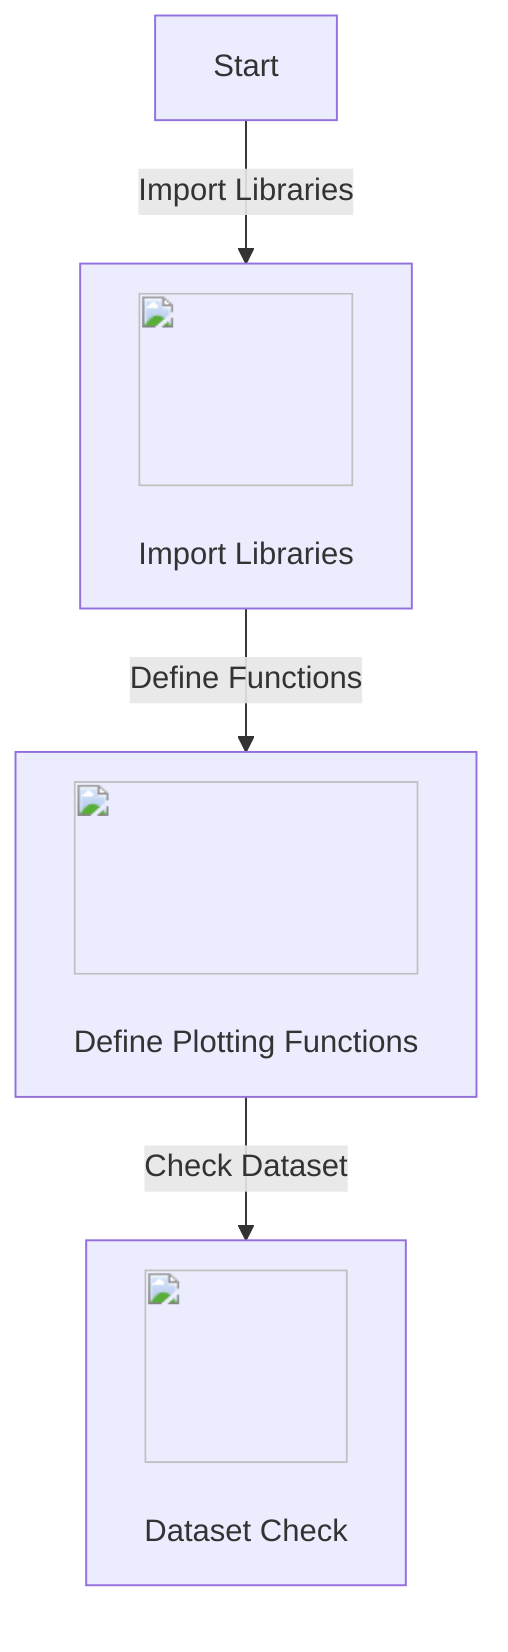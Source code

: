 graph TD
    A[Start] -->|Import Libraries| B[<img src='icons/file.svg' width=100 height=100/> <br/> Import Libraries]

    B -->|Define Functions| C[<img src='icons/brain.svg' width=100 height=100/> <br/> Define Plotting Functions]

    C -->|Check Dataset| D[<img src='icons/database.svg' width=100 height=100/> <br/> Dataset Check]